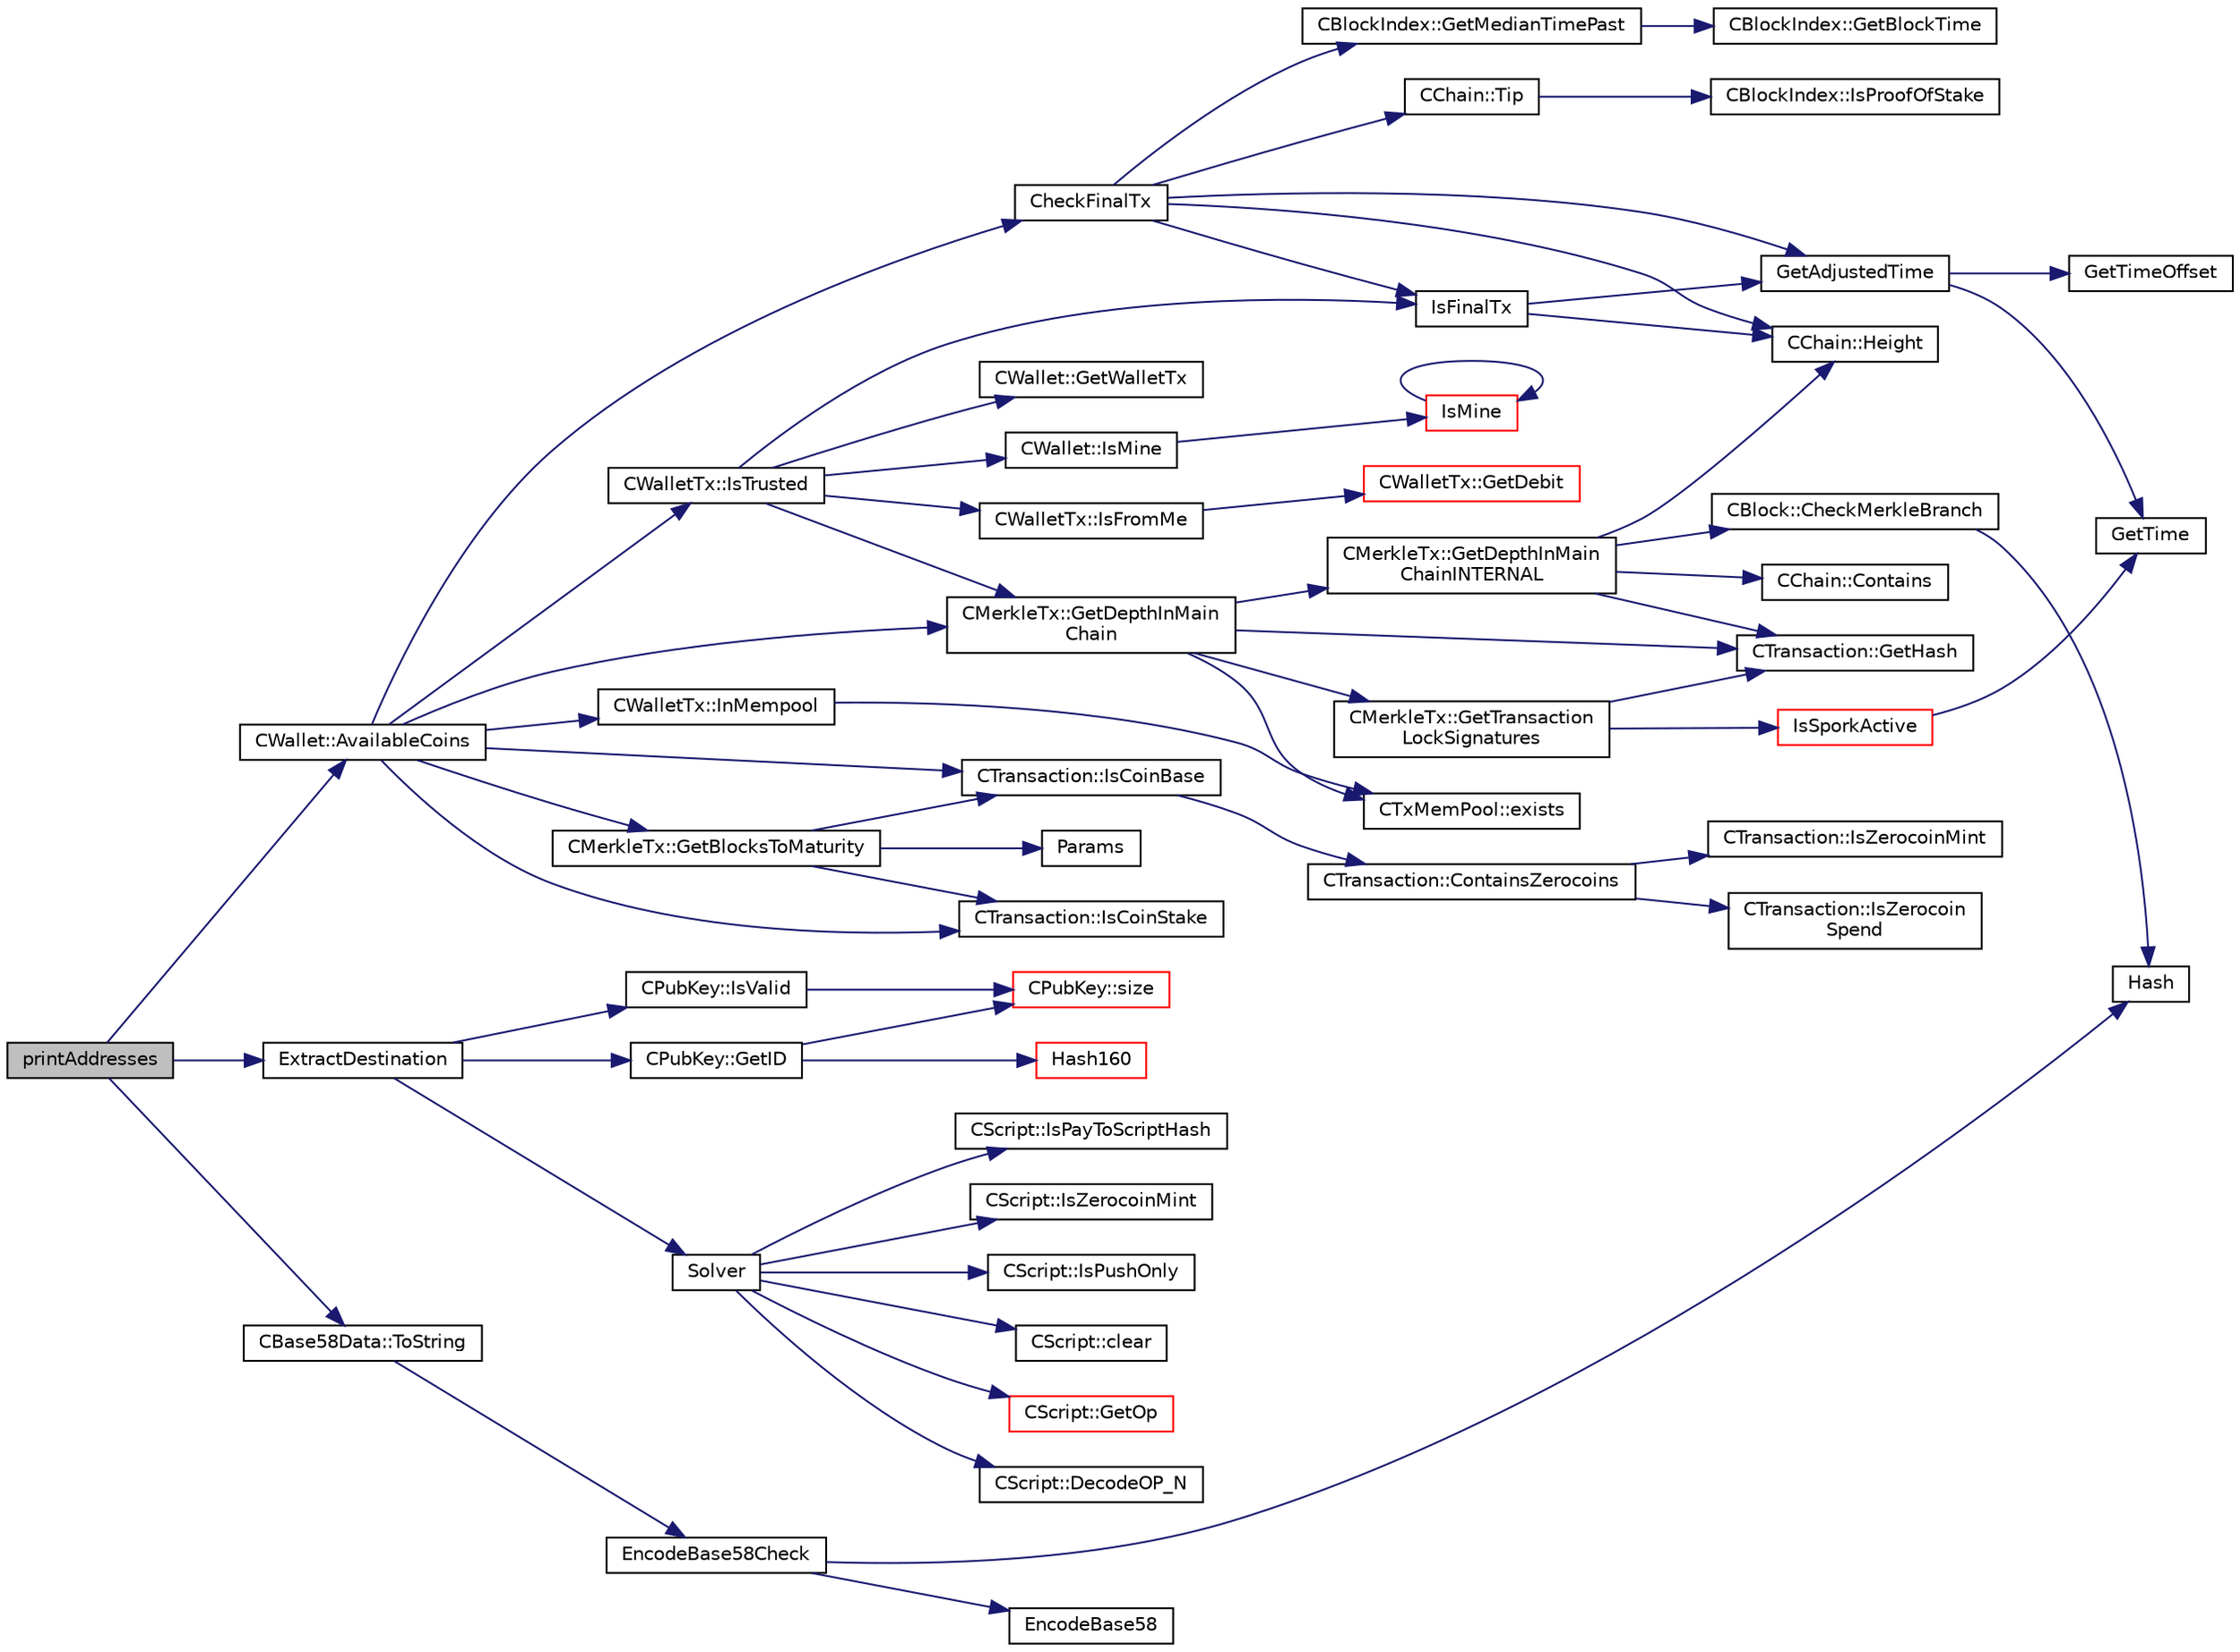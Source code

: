 digraph "printAddresses"
{
  edge [fontname="Helvetica",fontsize="10",labelfontname="Helvetica",labelfontsize="10"];
  node [fontname="Helvetica",fontsize="10",shape=record];
  rankdir="LR";
  Node1442 [label="printAddresses",height=0.2,width=0.4,color="black", fillcolor="grey75", style="filled", fontcolor="black"];
  Node1442 -> Node1443 [color="midnightblue",fontsize="10",style="solid",fontname="Helvetica"];
  Node1443 [label="CWallet::AvailableCoins",height=0.2,width=0.4,color="black", fillcolor="white", style="filled",URL="$group___actions.html#ga8110e889be0f5915104e07bfe3839c68",tooltip="populate vCoins with vector of available COutputs. "];
  Node1443 -> Node1444 [color="midnightblue",fontsize="10",style="solid",fontname="Helvetica"];
  Node1444 [label="CheckFinalTx",height=0.2,width=0.4,color="black", fillcolor="white", style="filled",URL="$main_8cpp.html#a7e254ea66e047c3d3ed0bedc5997fc4f",tooltip="Check if transaction will be final in the next block to be created. "];
  Node1444 -> Node1445 [color="midnightblue",fontsize="10",style="solid",fontname="Helvetica"];
  Node1445 [label="CChain::Height",height=0.2,width=0.4,color="black", fillcolor="white", style="filled",URL="$class_c_chain.html#ad4758bc8872ce065a9579f77c3171d40",tooltip="Return the maximal height in the chain. "];
  Node1444 -> Node1446 [color="midnightblue",fontsize="10",style="solid",fontname="Helvetica"];
  Node1446 [label="CChain::Tip",height=0.2,width=0.4,color="black", fillcolor="white", style="filled",URL="$class_c_chain.html#a40ccefec14f8f3195c08c827af8cf412",tooltip="Returns the index entry for the tip of this chain, or NULL if none. "];
  Node1446 -> Node1447 [color="midnightblue",fontsize="10",style="solid",fontname="Helvetica"];
  Node1447 [label="CBlockIndex::IsProofOfStake",height=0.2,width=0.4,color="black", fillcolor="white", style="filled",URL="$class_c_block_index.html#a2438a891e9d43821c0d99e1bdac56fde"];
  Node1444 -> Node1448 [color="midnightblue",fontsize="10",style="solid",fontname="Helvetica"];
  Node1448 [label="CBlockIndex::GetMedianTimePast",height=0.2,width=0.4,color="black", fillcolor="white", style="filled",URL="$class_c_block_index.html#aa9bd0ab02cf8b9c866618cee3a5a0583"];
  Node1448 -> Node1449 [color="midnightblue",fontsize="10",style="solid",fontname="Helvetica"];
  Node1449 [label="CBlockIndex::GetBlockTime",height=0.2,width=0.4,color="black", fillcolor="white", style="filled",URL="$class_c_block_index.html#a9fe0d4463c07c466f66252e8eec25f5c"];
  Node1444 -> Node1450 [color="midnightblue",fontsize="10",style="solid",fontname="Helvetica"];
  Node1450 [label="GetAdjustedTime",height=0.2,width=0.4,color="black", fillcolor="white", style="filled",URL="$timedata_8cpp.html#a09f81b9c7650f898cf3cf305b87547e6"];
  Node1450 -> Node1451 [color="midnightblue",fontsize="10",style="solid",fontname="Helvetica"];
  Node1451 [label="GetTime",height=0.2,width=0.4,color="black", fillcolor="white", style="filled",URL="$utiltime_8cpp.html#a46fac5fba8ba905b5f9acb364f5d8c6f",tooltip="For unit testing. "];
  Node1450 -> Node1452 [color="midnightblue",fontsize="10",style="solid",fontname="Helvetica"];
  Node1452 [label="GetTimeOffset",height=0.2,width=0.4,color="black", fillcolor="white", style="filled",URL="$timedata_8cpp.html#a50ca5344c75631267633f15cfe5e983e",tooltip="\"Never go to sea with two chronometers; take one or three.\" Our three time sources are: ..."];
  Node1444 -> Node1453 [color="midnightblue",fontsize="10",style="solid",fontname="Helvetica"];
  Node1453 [label="IsFinalTx",height=0.2,width=0.4,color="black", fillcolor="white", style="filled",URL="$main_8cpp.html#adc332cd7ac94e639bb4239618341be19"];
  Node1453 -> Node1445 [color="midnightblue",fontsize="10",style="solid",fontname="Helvetica"];
  Node1453 -> Node1450 [color="midnightblue",fontsize="10",style="solid",fontname="Helvetica"];
  Node1443 -> Node1454 [color="midnightblue",fontsize="10",style="solid",fontname="Helvetica"];
  Node1454 [label="CWalletTx::IsTrusted",height=0.2,width=0.4,color="black", fillcolor="white", style="filled",URL="$class_c_wallet_tx.html#a71efb0d5b5def8ae00a1d74b8741bfcb"];
  Node1454 -> Node1453 [color="midnightblue",fontsize="10",style="solid",fontname="Helvetica"];
  Node1454 -> Node1455 [color="midnightblue",fontsize="10",style="solid",fontname="Helvetica"];
  Node1455 [label="CMerkleTx::GetDepthInMain\lChain",height=0.2,width=0.4,color="black", fillcolor="white", style="filled",URL="$class_c_merkle_tx.html#a5bf3a355593ecce5799de92d013149b1",tooltip="Return depth of transaction in blockchain: -1 : not in blockchain, and not in memory pool (conflicted..."];
  Node1455 -> Node1456 [color="midnightblue",fontsize="10",style="solid",fontname="Helvetica"];
  Node1456 [label="CMerkleTx::GetDepthInMain\lChainINTERNAL",height=0.2,width=0.4,color="black", fillcolor="white", style="filled",URL="$class_c_merkle_tx.html#ada4285bcdc83c90dc5829d9902b1271c"];
  Node1456 -> Node1457 [color="midnightblue",fontsize="10",style="solid",fontname="Helvetica"];
  Node1457 [label="CChain::Contains",height=0.2,width=0.4,color="black", fillcolor="white", style="filled",URL="$class_c_chain.html#af1786dc229c215dea7f727c11df2c8dc",tooltip="Efficiently check whether a block is present in this chain. "];
  Node1456 -> Node1458 [color="midnightblue",fontsize="10",style="solid",fontname="Helvetica"];
  Node1458 [label="CBlock::CheckMerkleBranch",height=0.2,width=0.4,color="black", fillcolor="white", style="filled",URL="$class_c_block.html#a81684cf96f6fb6731c869865b80d1ccd"];
  Node1458 -> Node1459 [color="midnightblue",fontsize="10",style="solid",fontname="Helvetica"];
  Node1459 [label="Hash",height=0.2,width=0.4,color="black", fillcolor="white", style="filled",URL="$hash_8h.html#a12c5e981d7f5f2850027fd5e932eff61",tooltip="Compute the 256-bit hash of a std::string. "];
  Node1456 -> Node1460 [color="midnightblue",fontsize="10",style="solid",fontname="Helvetica"];
  Node1460 [label="CTransaction::GetHash",height=0.2,width=0.4,color="black", fillcolor="white", style="filled",URL="$class_c_transaction.html#a7efd1379de830341417c0bfa23a149aa"];
  Node1456 -> Node1445 [color="midnightblue",fontsize="10",style="solid",fontname="Helvetica"];
  Node1455 -> Node1461 [color="midnightblue",fontsize="10",style="solid",fontname="Helvetica"];
  Node1461 [label="CTxMemPool::exists",height=0.2,width=0.4,color="black", fillcolor="white", style="filled",URL="$class_c_tx_mem_pool.html#adba06e79be4a1a092dd2db8290733be7"];
  Node1455 -> Node1460 [color="midnightblue",fontsize="10",style="solid",fontname="Helvetica"];
  Node1455 -> Node1462 [color="midnightblue",fontsize="10",style="solid",fontname="Helvetica"];
  Node1462 [label="CMerkleTx::GetTransaction\lLockSignatures",height=0.2,width=0.4,color="black", fillcolor="white", style="filled",URL="$class_c_merkle_tx.html#a29ab20d0785095dba254ca1050ba6989"];
  Node1462 -> Node1463 [color="midnightblue",fontsize="10",style="solid",fontname="Helvetica"];
  Node1463 [label="IsSporkActive",height=0.2,width=0.4,color="red", fillcolor="white", style="filled",URL="$spork_8cpp.html#a3305663176e21e81c80dc951a7f8ea5e"];
  Node1463 -> Node1451 [color="midnightblue",fontsize="10",style="solid",fontname="Helvetica"];
  Node1462 -> Node1460 [color="midnightblue",fontsize="10",style="solid",fontname="Helvetica"];
  Node1454 -> Node1465 [color="midnightblue",fontsize="10",style="solid",fontname="Helvetica"];
  Node1465 [label="CWalletTx::IsFromMe",height=0.2,width=0.4,color="black", fillcolor="white", style="filled",URL="$class_c_wallet_tx.html#a4b4fdec025af8171852c3eece1c2508f"];
  Node1465 -> Node1466 [color="midnightblue",fontsize="10",style="solid",fontname="Helvetica"];
  Node1466 [label="CWalletTx::GetDebit",height=0.2,width=0.4,color="red", fillcolor="white", style="filled",URL="$class_c_wallet_tx.html#a7757c17a323e5f6f75c92acb398d3568",tooltip="filter decides which addresses will count towards the debit "];
  Node1454 -> Node1470 [color="midnightblue",fontsize="10",style="solid",fontname="Helvetica"];
  Node1470 [label="CWallet::GetWalletTx",height=0.2,width=0.4,color="black", fillcolor="white", style="filled",URL="$group__map_wallet.html#gac496716bb889a5934fa27398aeb2330a"];
  Node1454 -> Node1471 [color="midnightblue",fontsize="10",style="solid",fontname="Helvetica"];
  Node1471 [label="CWallet::IsMine",height=0.2,width=0.4,color="black", fillcolor="white", style="filled",URL="$group__map_wallet.html#ga4eada57edc1c443564b8cc9b853d955c"];
  Node1471 -> Node1468 [color="midnightblue",fontsize="10",style="solid",fontname="Helvetica"];
  Node1468 [label="IsMine",height=0.2,width=0.4,color="red", fillcolor="white", style="filled",URL="$wallet__ismine_8cpp.html#adc59cf67d903c1ba1ef225561b85bfce"];
  Node1468 -> Node1468 [color="midnightblue",fontsize="10",style="solid",fontname="Helvetica"];
  Node1443 -> Node1472 [color="midnightblue",fontsize="10",style="solid",fontname="Helvetica"];
  Node1472 [label="CTransaction::IsCoinBase",height=0.2,width=0.4,color="black", fillcolor="white", style="filled",URL="$class_c_transaction.html#a96256e8ac1bf79ad9c057e48c41132dd"];
  Node1472 -> Node1473 [color="midnightblue",fontsize="10",style="solid",fontname="Helvetica"];
  Node1473 [label="CTransaction::ContainsZerocoins",height=0.2,width=0.4,color="black", fillcolor="white", style="filled",URL="$class_c_transaction.html#a613051e8e5651a7500cb455f37dd1116"];
  Node1473 -> Node1474 [color="midnightblue",fontsize="10",style="solid",fontname="Helvetica"];
  Node1474 [label="CTransaction::IsZerocoin\lSpend",height=0.2,width=0.4,color="black", fillcolor="white", style="filled",URL="$class_c_transaction.html#a4cda5603795c5f9179d4c8bd43f809cd"];
  Node1473 -> Node1475 [color="midnightblue",fontsize="10",style="solid",fontname="Helvetica"];
  Node1475 [label="CTransaction::IsZerocoinMint",height=0.2,width=0.4,color="black", fillcolor="white", style="filled",URL="$class_c_transaction.html#ab91efb1c2312e6feeecfbbfff11abbb1"];
  Node1443 -> Node1476 [color="midnightblue",fontsize="10",style="solid",fontname="Helvetica"];
  Node1476 [label="CTransaction::IsCoinStake",height=0.2,width=0.4,color="black", fillcolor="white", style="filled",URL="$class_c_transaction.html#ace4278a41a296d40dcf5fb2b9cf007ec"];
  Node1443 -> Node1477 [color="midnightblue",fontsize="10",style="solid",fontname="Helvetica"];
  Node1477 [label="CMerkleTx::GetBlocksToMaturity",height=0.2,width=0.4,color="black", fillcolor="white", style="filled",URL="$class_c_merkle_tx.html#a69ebd437f7b44169659c3527fe73b6ab"];
  Node1477 -> Node1472 [color="midnightblue",fontsize="10",style="solid",fontname="Helvetica"];
  Node1477 -> Node1476 [color="midnightblue",fontsize="10",style="solid",fontname="Helvetica"];
  Node1477 -> Node1478 [color="midnightblue",fontsize="10",style="solid",fontname="Helvetica"];
  Node1478 [label="Params",height=0.2,width=0.4,color="black", fillcolor="white", style="filled",URL="$chainparams_8cpp.html#ace5c5b706d71a324a417dd2db394fd4a",tooltip="Return the currently selected parameters. "];
  Node1443 -> Node1455 [color="midnightblue",fontsize="10",style="solid",fontname="Helvetica"];
  Node1443 -> Node1479 [color="midnightblue",fontsize="10",style="solid",fontname="Helvetica"];
  Node1479 [label="CWalletTx::InMempool",height=0.2,width=0.4,color="black", fillcolor="white", style="filled",URL="$group__map_wallet.html#gae4af382e1eeba62ee7e84100c7234f23"];
  Node1479 -> Node1461 [color="midnightblue",fontsize="10",style="solid",fontname="Helvetica"];
  Node1442 -> Node1480 [color="midnightblue",fontsize="10",style="solid",fontname="Helvetica"];
  Node1480 [label="ExtractDestination",height=0.2,width=0.4,color="black", fillcolor="white", style="filled",URL="$standard_8cpp.html#a951f7e601746ae076afdf3169ecca2fc"];
  Node1480 -> Node1481 [color="midnightblue",fontsize="10",style="solid",fontname="Helvetica"];
  Node1481 [label="Solver",height=0.2,width=0.4,color="black", fillcolor="white", style="filled",URL="$standard_8cpp.html#a6ee6be50bff44464e905680c6fcee6dc",tooltip="Return public keys or hashes from scriptPubKey, for &#39;standard&#39; transaction types. ..."];
  Node1481 -> Node1482 [color="midnightblue",fontsize="10",style="solid",fontname="Helvetica"];
  Node1482 [label="CScript::IsPayToScriptHash",height=0.2,width=0.4,color="black", fillcolor="white", style="filled",URL="$class_c_script.html#a0c3729c606d318923dc06f95d85a0971"];
  Node1481 -> Node1483 [color="midnightblue",fontsize="10",style="solid",fontname="Helvetica"];
  Node1483 [label="CScript::IsZerocoinMint",height=0.2,width=0.4,color="black", fillcolor="white", style="filled",URL="$class_c_script.html#aadeaf93bd9c00abc9e20d082051adac8"];
  Node1481 -> Node1484 [color="midnightblue",fontsize="10",style="solid",fontname="Helvetica"];
  Node1484 [label="CScript::IsPushOnly",height=0.2,width=0.4,color="black", fillcolor="white", style="filled",URL="$class_c_script.html#a090905f875fa5a40e616b319de8e973f",tooltip="Called by IsStandardTx and P2SH/BIP62 VerifyScript (which makes it consensus-critical). "];
  Node1481 -> Node1485 [color="midnightblue",fontsize="10",style="solid",fontname="Helvetica"];
  Node1485 [label="CScript::clear",height=0.2,width=0.4,color="black", fillcolor="white", style="filled",URL="$class_c_script.html#a7b2baf842621f07c4939408acf63377c"];
  Node1481 -> Node1486 [color="midnightblue",fontsize="10",style="solid",fontname="Helvetica"];
  Node1486 [label="CScript::GetOp",height=0.2,width=0.4,color="red", fillcolor="white", style="filled",URL="$class_c_script.html#a94635ed93d8d244ec3acfa83f9ecfe5f"];
  Node1481 -> Node1490 [color="midnightblue",fontsize="10",style="solid",fontname="Helvetica"];
  Node1490 [label="CScript::DecodeOP_N",height=0.2,width=0.4,color="black", fillcolor="white", style="filled",URL="$class_c_script.html#a7f975fca06b3e9a17da8ba23c7647e2e",tooltip="Encode/decode small integers: "];
  Node1480 -> Node1491 [color="midnightblue",fontsize="10",style="solid",fontname="Helvetica"];
  Node1491 [label="CPubKey::IsValid",height=0.2,width=0.4,color="black", fillcolor="white", style="filled",URL="$class_c_pub_key.html#a4fa94293cf8577fd039b9a133f6c7f30"];
  Node1491 -> Node1492 [color="midnightblue",fontsize="10",style="solid",fontname="Helvetica"];
  Node1492 [label="CPubKey::size",height=0.2,width=0.4,color="red", fillcolor="white", style="filled",URL="$class_c_pub_key.html#a6bb28fcf0a5f799c69f5b7269363b309",tooltip="Simple read-only vector-like interface to the pubkey data. "];
  Node1480 -> Node1494 [color="midnightblue",fontsize="10",style="solid",fontname="Helvetica"];
  Node1494 [label="CPubKey::GetID",height=0.2,width=0.4,color="black", fillcolor="white", style="filled",URL="$class_c_pub_key.html#a2675f7e6f72eff68e7a5227289feb021",tooltip="Get the KeyID of this public key (hash of its serialization) "];
  Node1494 -> Node1495 [color="midnightblue",fontsize="10",style="solid",fontname="Helvetica"];
  Node1495 [label="Hash160",height=0.2,width=0.4,color="red", fillcolor="white", style="filled",URL="$hash_8h.html#a4490f70ddae16e9e48460a0416a48a6b",tooltip="Compute the 160-bit hash an object. "];
  Node1494 -> Node1492 [color="midnightblue",fontsize="10",style="solid",fontname="Helvetica"];
  Node1442 -> Node1501 [color="midnightblue",fontsize="10",style="solid",fontname="Helvetica"];
  Node1501 [label="CBase58Data::ToString",height=0.2,width=0.4,color="black", fillcolor="white", style="filled",URL="$class_c_base58_data.html#a7dc91af403ca02694b3247b15604e220"];
  Node1501 -> Node1502 [color="midnightblue",fontsize="10",style="solid",fontname="Helvetica"];
  Node1502 [label="EncodeBase58Check",height=0.2,width=0.4,color="black", fillcolor="white", style="filled",URL="$base58_8cpp.html#ace9a5807ee51604f33044339f073ec76",tooltip="Encode a byte vector into a base58-encoded string, including checksum. "];
  Node1502 -> Node1459 [color="midnightblue",fontsize="10",style="solid",fontname="Helvetica"];
  Node1502 -> Node1503 [color="midnightblue",fontsize="10",style="solid",fontname="Helvetica"];
  Node1503 [label="EncodeBase58",height=0.2,width=0.4,color="black", fillcolor="white", style="filled",URL="$base58_8cpp.html#a8d6f0e9d5df175b4966dcede31dc90ad",tooltip="Why base-58 instead of standard base-64 encoding? "];
}
